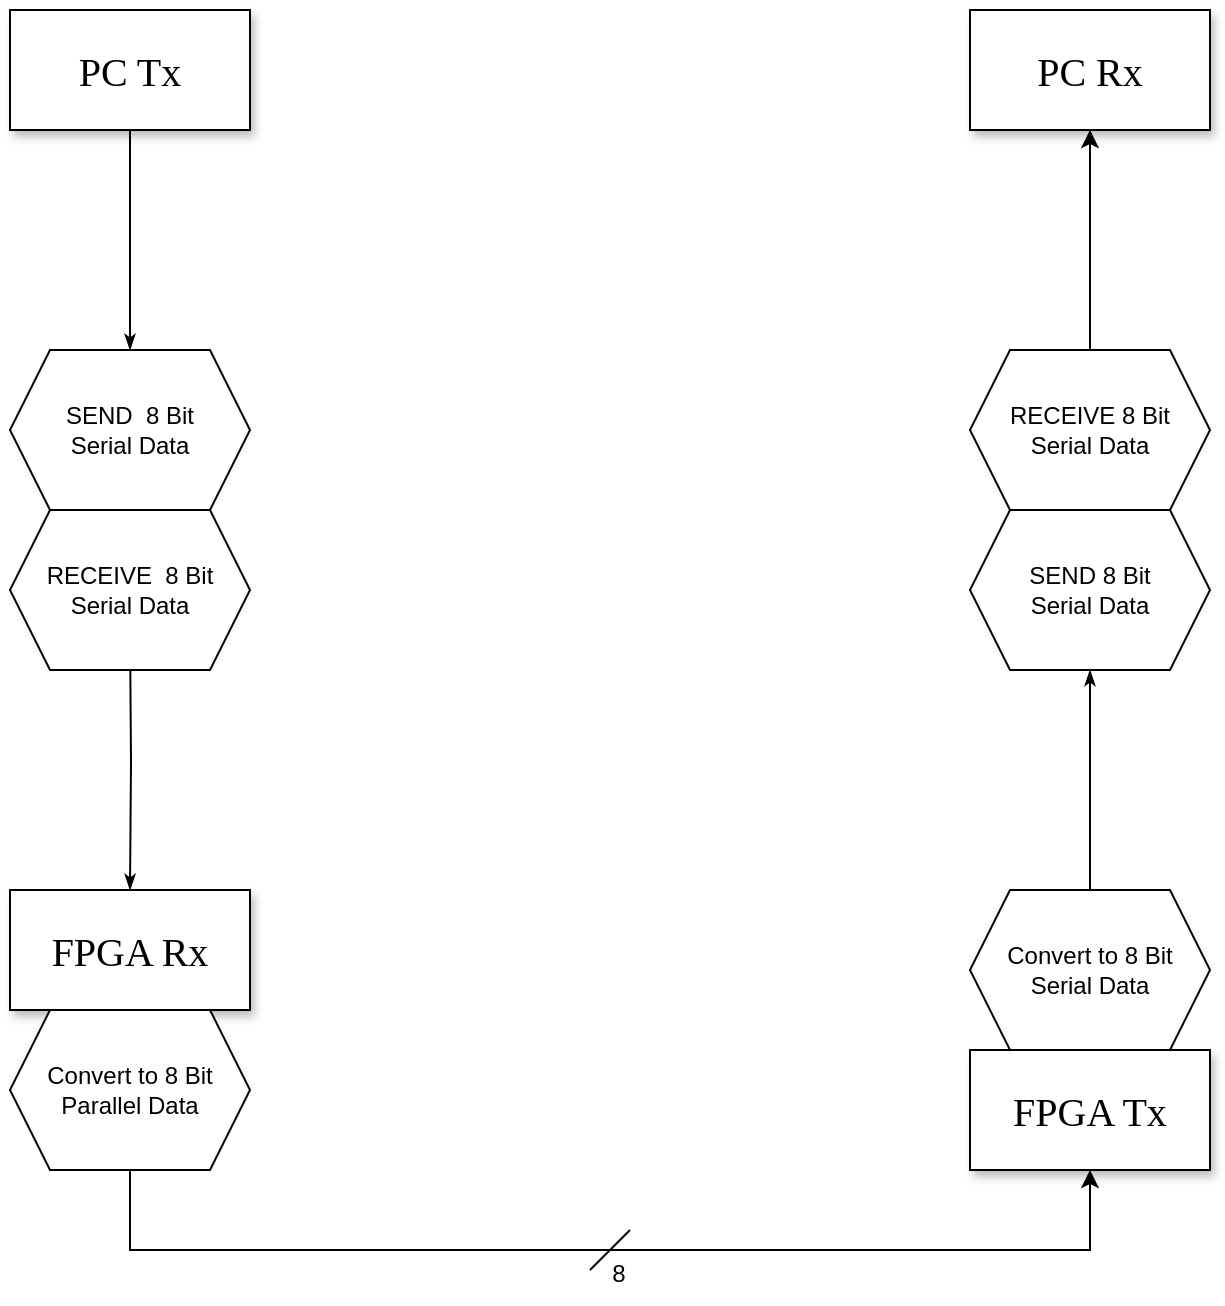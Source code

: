 <mxfile version="25.0.2">
  <diagram name="Page-1" id="edf60f1a-56cd-e834-aa8a-f176f3a09ee4">
    <mxGraphModel dx="1430" dy="825" grid="1" gridSize="10" guides="1" tooltips="1" connect="1" arrows="1" fold="1" page="1" pageScale="1" pageWidth="1100" pageHeight="850" background="none" math="0" shadow="0">
      <root>
        <mxCell id="0" />
        <mxCell id="1" parent="0" />
        <mxCell id="60e70716793133e9-32" style="edgeStyle=orthogonalEdgeStyle;rounded=0;html=1;labelBackgroundColor=none;startSize=5;endArrow=classicThin;endFill=1;endSize=5;jettySize=auto;orthogonalLoop=1;strokeWidth=1;fontFamily=Verdana;fontSize=8;entryX=0.5;entryY=0;entryDx=0;entryDy=0;" parent="1" source="60e70716793133e9-4" target="vMSZTF8WeJHbAyBMruF_-1" edge="1">
          <mxGeometry relative="1" as="geometry">
            <mxPoint x="450" y="280" as="targetPoint" />
            <Array as="points" />
          </mxGeometry>
        </mxCell>
        <mxCell id="60e70716793133e9-4" value="&lt;font style=&quot;font-size: 20px;&quot;&gt;PC Tx&lt;/font&gt;" style="rounded=0;whiteSpace=wrap;html=1;shadow=1;labelBackgroundColor=none;strokeWidth=1;fontFamily=Verdana;fontSize=8;align=center;" parent="1" vertex="1">
          <mxGeometry x="390" y="120" width="120" height="60" as="geometry" />
        </mxCell>
        <mxCell id="vMSZTF8WeJHbAyBMruF_-1" value="SEND&amp;nbsp; 8 Bit&lt;div&gt;Serial Data&lt;/div&gt;" style="shape=hexagon;perimeter=hexagonPerimeter2;whiteSpace=wrap;html=1;fixedSize=1;" vertex="1" parent="1">
          <mxGeometry x="390" y="290" width="120" height="80" as="geometry" />
        </mxCell>
        <mxCell id="vMSZTF8WeJHbAyBMruF_-3" value="&lt;font style=&quot;font-size: 20px;&quot;&gt;PC Rx&lt;/font&gt;" style="rounded=0;whiteSpace=wrap;html=1;shadow=1;labelBackgroundColor=none;strokeWidth=1;fontFamily=Verdana;fontSize=8;align=center;" vertex="1" parent="1">
          <mxGeometry x="870" y="120" width="120" height="60" as="geometry" />
        </mxCell>
        <mxCell id="vMSZTF8WeJHbAyBMruF_-7" value="" style="edgeStyle=orthogonalEdgeStyle;rounded=0;orthogonalLoop=1;jettySize=auto;html=1;" edge="1" parent="1" source="vMSZTF8WeJHbAyBMruF_-5" target="vMSZTF8WeJHbAyBMruF_-3">
          <mxGeometry relative="1" as="geometry" />
        </mxCell>
        <mxCell id="vMSZTF8WeJHbAyBMruF_-5" value="RECEIVE 8 Bit&lt;div&gt;Serial Data&lt;/div&gt;" style="shape=hexagon;perimeter=hexagonPerimeter2;whiteSpace=wrap;html=1;fixedSize=1;" vertex="1" parent="1">
          <mxGeometry x="870" y="290" width="120" height="80" as="geometry" />
        </mxCell>
        <mxCell id="vMSZTF8WeJHbAyBMruF_-6" style="edgeStyle=orthogonalEdgeStyle;rounded=0;html=1;labelBackgroundColor=none;startSize=5;endArrow=classicThin;endFill=1;endSize=5;jettySize=auto;orthogonalLoop=1;strokeWidth=1;fontFamily=Verdana;fontSize=8" edge="1" parent="1">
          <mxGeometry relative="1" as="geometry">
            <mxPoint x="930" y="280" as="sourcePoint" />
            <mxPoint x="930" y="180" as="targetPoint" />
            <Array as="points">
              <mxPoint x="930" y="190" />
              <mxPoint x="930" y="190" />
            </Array>
          </mxGeometry>
        </mxCell>
        <mxCell id="vMSZTF8WeJHbAyBMruF_-14" style="edgeStyle=orthogonalEdgeStyle;rounded=0;orthogonalLoop=1;jettySize=auto;html=1;entryX=0.5;entryY=1;entryDx=0;entryDy=0;" edge="1" parent="1" target="vMSZTF8WeJHbAyBMruF_-15">
          <mxGeometry relative="1" as="geometry">
            <mxPoint x="590" y="710" as="targetPoint" />
            <mxPoint x="450" y="700" as="sourcePoint" />
            <Array as="points">
              <mxPoint x="450" y="740" />
              <mxPoint x="930" y="740" />
            </Array>
          </mxGeometry>
        </mxCell>
        <mxCell id="vMSZTF8WeJHbAyBMruF_-9" value="&lt;font style=&quot;font-size: 20px;&quot;&gt;FPGA Rx&lt;/font&gt;" style="rounded=0;whiteSpace=wrap;html=1;shadow=1;labelBackgroundColor=none;strokeWidth=1;fontFamily=Verdana;fontSize=8;align=center;" vertex="1" parent="1">
          <mxGeometry x="390" y="560" width="120" height="60" as="geometry" />
        </mxCell>
        <mxCell id="vMSZTF8WeJHbAyBMruF_-10" style="edgeStyle=orthogonalEdgeStyle;rounded=0;html=1;labelBackgroundColor=none;startSize=5;endArrow=classicThin;endFill=1;endSize=5;jettySize=auto;orthogonalLoop=1;strokeWidth=1;fontFamily=Verdana;fontSize=8;entryX=0.5;entryY=0;entryDx=0;entryDy=0;" edge="1" parent="1" target="vMSZTF8WeJHbAyBMruF_-9">
          <mxGeometry relative="1" as="geometry">
            <mxPoint x="450" y="430" as="sourcePoint" />
            <mxPoint x="450" y="480" as="targetPoint" />
            <Array as="points" />
          </mxGeometry>
        </mxCell>
        <mxCell id="vMSZTF8WeJHbAyBMruF_-11" value="Convert to 8 Bit&lt;div&gt;Parallel Data&lt;/div&gt;" style="shape=hexagon;perimeter=hexagonPerimeter2;whiteSpace=wrap;html=1;fixedSize=1;" vertex="1" parent="1">
          <mxGeometry x="390" y="620" width="120" height="80" as="geometry" />
        </mxCell>
        <mxCell id="vMSZTF8WeJHbAyBMruF_-15" value="&lt;font style=&quot;font-size: 20px;&quot;&gt;FPGA Tx&lt;/font&gt;" style="rounded=0;whiteSpace=wrap;html=1;shadow=1;labelBackgroundColor=none;strokeWidth=1;fontFamily=Verdana;fontSize=8;align=center;" vertex="1" parent="1">
          <mxGeometry x="870" y="640" width="120" height="60" as="geometry" />
        </mxCell>
        <mxCell id="vMSZTF8WeJHbAyBMruF_-16" value="RECEIVE&amp;nbsp; 8 Bit&lt;div&gt;Serial Data&lt;/div&gt;" style="shape=hexagon;perimeter=hexagonPerimeter2;whiteSpace=wrap;html=1;fixedSize=1;" vertex="1" parent="1">
          <mxGeometry x="390" y="370" width="120" height="80" as="geometry" />
        </mxCell>
        <mxCell id="vMSZTF8WeJHbAyBMruF_-17" value="SEND 8 Bit&lt;div&gt;Serial Data&lt;/div&gt;" style="shape=hexagon;perimeter=hexagonPerimeter2;whiteSpace=wrap;html=1;fixedSize=1;" vertex="1" parent="1">
          <mxGeometry x="870" y="370" width="120" height="80" as="geometry" />
        </mxCell>
        <mxCell id="vMSZTF8WeJHbAyBMruF_-22" value="Convert to 8 Bit&lt;div&gt;Serial Data&lt;/div&gt;" style="shape=hexagon;perimeter=hexagonPerimeter2;whiteSpace=wrap;html=1;fixedSize=1;" vertex="1" parent="1">
          <mxGeometry x="870" y="560" width="120" height="80" as="geometry" />
        </mxCell>
        <mxCell id="vMSZTF8WeJHbAyBMruF_-23" style="edgeStyle=orthogonalEdgeStyle;rounded=0;html=1;labelBackgroundColor=none;startSize=5;endArrow=classicThin;endFill=1;endSize=5;jettySize=auto;orthogonalLoop=1;strokeWidth=1;fontFamily=Verdana;fontSize=8;exitX=0.5;exitY=0;exitDx=0;exitDy=0;" edge="1" parent="1" source="vMSZTF8WeJHbAyBMruF_-22">
          <mxGeometry relative="1" as="geometry">
            <mxPoint x="930" y="550" as="sourcePoint" />
            <mxPoint x="930" y="450" as="targetPoint" />
            <Array as="points" />
          </mxGeometry>
        </mxCell>
        <mxCell id="vMSZTF8WeJHbAyBMruF_-25" value="" style="endArrow=none;html=1;rounded=0;" edge="1" parent="1">
          <mxGeometry width="50" height="50" relative="1" as="geometry">
            <mxPoint x="680" y="750" as="sourcePoint" />
            <mxPoint x="700" y="730" as="targetPoint" />
          </mxGeometry>
        </mxCell>
        <mxCell id="vMSZTF8WeJHbAyBMruF_-26" value="8" style="text;html=1;align=center;verticalAlign=middle;resizable=0;points=[];autosize=1;strokeColor=none;fillColor=none;" vertex="1" parent="1">
          <mxGeometry x="679" y="737" width="30" height="30" as="geometry" />
        </mxCell>
      </root>
    </mxGraphModel>
  </diagram>
</mxfile>
